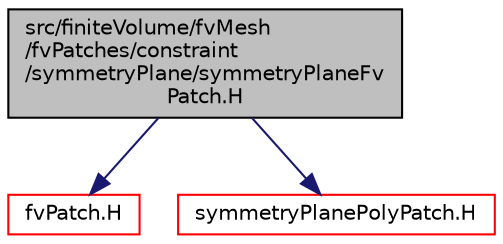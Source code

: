 digraph "src/finiteVolume/fvMesh/fvPatches/constraint/symmetryPlane/symmetryPlaneFvPatch.H"
{
  bgcolor="transparent";
  edge [fontname="Helvetica",fontsize="10",labelfontname="Helvetica",labelfontsize="10"];
  node [fontname="Helvetica",fontsize="10",shape=record];
  Node1 [label="src/finiteVolume/fvMesh\l/fvPatches/constraint\l/symmetryPlane/symmetryPlaneFv\lPatch.H",height=0.2,width=0.4,color="black", fillcolor="grey75", style="filled", fontcolor="black"];
  Node1 -> Node2 [color="midnightblue",fontsize="10",style="solid",fontname="Helvetica"];
  Node2 [label="fvPatch.H",height=0.2,width=0.4,color="red",URL="$a06086.html"];
  Node1 -> Node3 [color="midnightblue",fontsize="10",style="solid",fontname="Helvetica"];
  Node3 [label="symmetryPlanePolyPatch.H",height=0.2,width=0.4,color="red",URL="$a08837.html"];
}
